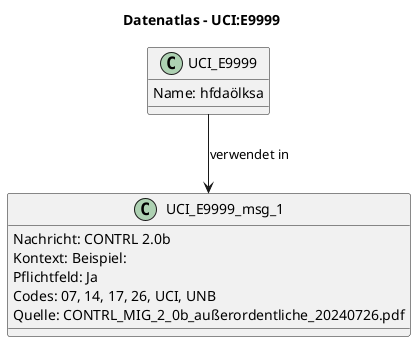 @startuml
title Datenatlas – UCI:E9999
class UCI_E9999 {
  Name: hfdaölksa
}
class UCI_E9999_msg_1 {
  Nachricht: CONTRL 2.0b
  Kontext: Beispiel:
  Pflichtfeld: Ja
  Codes: 07, 14, 17, 26, UCI, UNB
  Quelle: CONTRL_MIG_2_0b_außerordentliche_20240726.pdf
}
UCI_E9999 --> UCI_E9999_msg_1 : verwendet in
@enduml